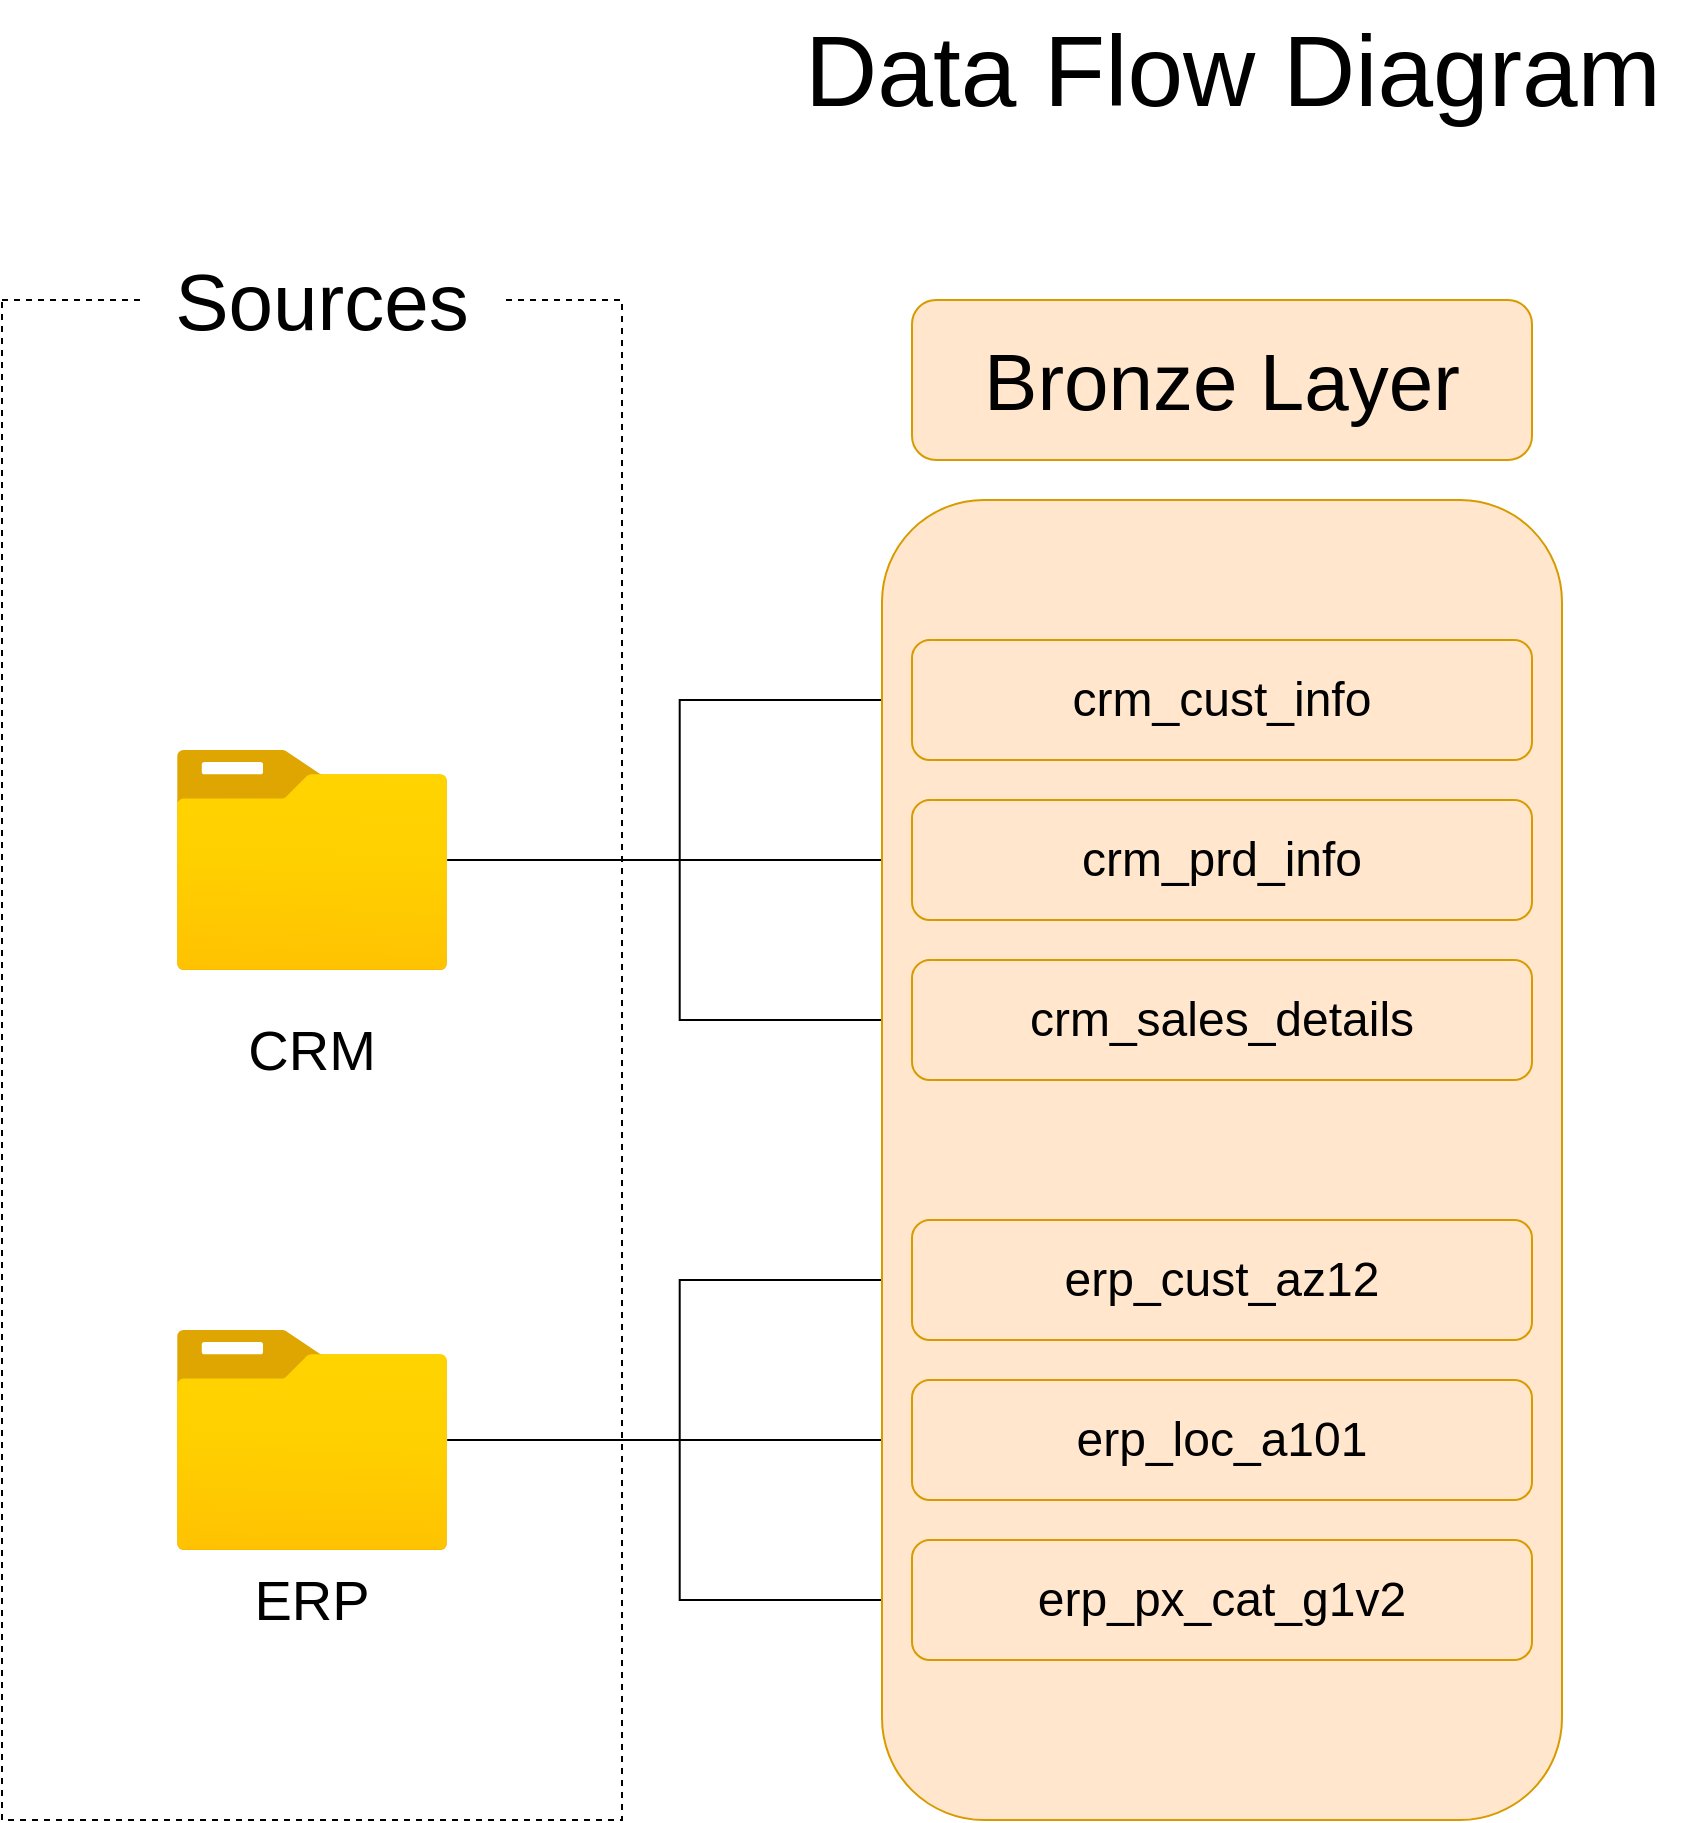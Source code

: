 <mxfile version="28.2.5">
  <diagram name="Page-1" id="s-YXNm4O8HRc2U2nFG0R">
    <mxGraphModel dx="1678" dy="989" grid="1" gridSize="10" guides="1" tooltips="1" connect="1" arrows="1" fold="1" page="1" pageScale="1" pageWidth="1920" pageHeight="1200" math="0" shadow="0">
      <root>
        <mxCell id="0" />
        <mxCell id="1" parent="0" />
        <mxCell id="mWO_9v37EQ_afqHenSyk-1" value="&lt;font style=&quot;font-size: 50px;&quot;&gt;Data Flow Diagram&lt;/font&gt;" style="text;html=1;align=center;verticalAlign=middle;resizable=0;points=[];autosize=1;strokeColor=none;fillColor=none;" vertex="1" parent="1">
          <mxGeometry x="740" y="110" width="450" height="70" as="geometry" />
        </mxCell>
        <mxCell id="mWO_9v37EQ_afqHenSyk-2" value="" style="rounded=0;whiteSpace=wrap;html=1;fillColor=none;dashed=1;" vertex="1" parent="1">
          <mxGeometry x="350" y="260" width="310" height="760" as="geometry" />
        </mxCell>
        <mxCell id="mWO_9v37EQ_afqHenSyk-4" value="&lt;font style=&quot;font-size: 40px;&quot;&gt;Sources&lt;/font&gt;" style="rounded=1;whiteSpace=wrap;html=1;strokeColor=none;" vertex="1" parent="1">
          <mxGeometry x="420" y="230" width="180" height="60" as="geometry" />
        </mxCell>
        <mxCell id="mWO_9v37EQ_afqHenSyk-21" style="edgeStyle=orthogonalEdgeStyle;rounded=0;orthogonalLoop=1;jettySize=auto;html=1;entryX=0;entryY=0.5;entryDx=0;entryDy=0;" edge="1" parent="1" source="mWO_9v37EQ_afqHenSyk-5" target="mWO_9v37EQ_afqHenSyk-12">
          <mxGeometry relative="1" as="geometry" />
        </mxCell>
        <mxCell id="mWO_9v37EQ_afqHenSyk-22" style="edgeStyle=orthogonalEdgeStyle;rounded=0;orthogonalLoop=1;jettySize=auto;html=1;entryX=0;entryY=0.5;entryDx=0;entryDy=0;" edge="1" parent="1" source="mWO_9v37EQ_afqHenSyk-5" target="mWO_9v37EQ_afqHenSyk-11">
          <mxGeometry relative="1" as="geometry" />
        </mxCell>
        <mxCell id="mWO_9v37EQ_afqHenSyk-23" style="edgeStyle=orthogonalEdgeStyle;rounded=0;orthogonalLoop=1;jettySize=auto;html=1;entryX=0;entryY=0.5;entryDx=0;entryDy=0;" edge="1" parent="1" source="mWO_9v37EQ_afqHenSyk-5" target="mWO_9v37EQ_afqHenSyk-13">
          <mxGeometry relative="1" as="geometry" />
        </mxCell>
        <mxCell id="mWO_9v37EQ_afqHenSyk-5" value="" style="image;aspect=fixed;html=1;points=[];align=center;fontSize=12;image=img/lib/azure2/general/Folder_Blank.svg;" vertex="1" parent="1">
          <mxGeometry x="437.23" y="485" width="135.54" height="110" as="geometry" />
        </mxCell>
        <mxCell id="mWO_9v37EQ_afqHenSyk-6" value="&lt;font style=&quot;font-size: 28px;&quot;&gt;CRM&lt;/font&gt;" style="text;html=1;align=center;verticalAlign=middle;whiteSpace=wrap;rounded=0;" vertex="1" parent="1">
          <mxGeometry x="475" y="620" width="60" height="30" as="geometry" />
        </mxCell>
        <mxCell id="mWO_9v37EQ_afqHenSyk-26" style="edgeStyle=orthogonalEdgeStyle;rounded=0;orthogonalLoop=1;jettySize=auto;html=1;entryX=0;entryY=0.5;entryDx=0;entryDy=0;" edge="1" parent="1" source="mWO_9v37EQ_afqHenSyk-7" target="mWO_9v37EQ_afqHenSyk-19">
          <mxGeometry relative="1" as="geometry" />
        </mxCell>
        <mxCell id="mWO_9v37EQ_afqHenSyk-27" style="edgeStyle=orthogonalEdgeStyle;rounded=0;orthogonalLoop=1;jettySize=auto;html=1;entryX=0;entryY=0.5;entryDx=0;entryDy=0;" edge="1" parent="1" source="mWO_9v37EQ_afqHenSyk-7" target="mWO_9v37EQ_afqHenSyk-18">
          <mxGeometry relative="1" as="geometry" />
        </mxCell>
        <mxCell id="mWO_9v37EQ_afqHenSyk-28" style="edgeStyle=orthogonalEdgeStyle;rounded=0;orthogonalLoop=1;jettySize=auto;html=1;entryX=0;entryY=0.5;entryDx=0;entryDy=0;" edge="1" parent="1" source="mWO_9v37EQ_afqHenSyk-7" target="mWO_9v37EQ_afqHenSyk-20">
          <mxGeometry relative="1" as="geometry" />
        </mxCell>
        <mxCell id="mWO_9v37EQ_afqHenSyk-7" value="" style="image;aspect=fixed;html=1;points=[];align=center;fontSize=12;image=img/lib/azure2/general/Folder_Blank.svg;" vertex="1" parent="1">
          <mxGeometry x="437.23" y="775" width="135.54" height="110" as="geometry" />
        </mxCell>
        <mxCell id="mWO_9v37EQ_afqHenSyk-8" value="&lt;font style=&quot;font-size: 28px;&quot;&gt;ERP&lt;/font&gt;" style="text;html=1;align=center;verticalAlign=middle;whiteSpace=wrap;rounded=0;" vertex="1" parent="1">
          <mxGeometry x="475" y="895" width="60" height="30" as="geometry" />
        </mxCell>
        <mxCell id="mWO_9v37EQ_afqHenSyk-9" value="" style="rounded=1;whiteSpace=wrap;html=1;fillColor=#ffe6cc;strokeColor=#d79b00;" vertex="1" parent="1">
          <mxGeometry x="790" y="360" width="340" height="660" as="geometry" />
        </mxCell>
        <mxCell id="mWO_9v37EQ_afqHenSyk-10" value="&lt;font style=&quot;font-size: 40px;&quot;&gt;Bronze Layer&lt;/font&gt;" style="rounded=1;whiteSpace=wrap;html=1;fillColor=#ffe6cc;strokeColor=#d79b00;" vertex="1" parent="1">
          <mxGeometry x="805" y="260" width="310" height="80" as="geometry" />
        </mxCell>
        <mxCell id="mWO_9v37EQ_afqHenSyk-11" value="&lt;font style=&quot;font-size: 24px;&quot;&gt;crm_cust_info&lt;/font&gt;" style="rounded=1;whiteSpace=wrap;html=1;fillColor=#ffe6cc;strokeColor=#d79b00;" vertex="1" parent="1">
          <mxGeometry x="805" y="430" width="310" height="60" as="geometry" />
        </mxCell>
        <mxCell id="mWO_9v37EQ_afqHenSyk-12" value="&lt;font style=&quot;font-size: 24px;&quot;&gt;crm_prd_info&lt;/font&gt;" style="rounded=1;whiteSpace=wrap;html=1;fillColor=#ffe6cc;strokeColor=#d79b00;" vertex="1" parent="1">
          <mxGeometry x="805" y="510" width="310" height="60" as="geometry" />
        </mxCell>
        <mxCell id="mWO_9v37EQ_afqHenSyk-13" value="&lt;font style=&quot;font-size: 24px;&quot;&gt;crm_sales_details&lt;/font&gt;" style="rounded=1;whiteSpace=wrap;html=1;fillColor=#ffe6cc;strokeColor=#d79b00;" vertex="1" parent="1">
          <mxGeometry x="805" y="590" width="310" height="60" as="geometry" />
        </mxCell>
        <mxCell id="mWO_9v37EQ_afqHenSyk-18" value="&lt;font style=&quot;font-size: 24px;&quot;&gt;erp_cust_az12&lt;/font&gt;" style="rounded=1;whiteSpace=wrap;html=1;fillColor=#ffe6cc;strokeColor=#d79b00;" vertex="1" parent="1">
          <mxGeometry x="805" y="720" width="310" height="60" as="geometry" />
        </mxCell>
        <mxCell id="mWO_9v37EQ_afqHenSyk-19" value="&lt;font style=&quot;font-size: 24px;&quot;&gt;erp_loc_a101&lt;/font&gt;" style="rounded=1;whiteSpace=wrap;html=1;fillColor=#ffe6cc;strokeColor=#d79b00;" vertex="1" parent="1">
          <mxGeometry x="805" y="800" width="310" height="60" as="geometry" />
        </mxCell>
        <mxCell id="mWO_9v37EQ_afqHenSyk-20" value="&lt;font style=&quot;font-size: 24px;&quot;&gt;erp_px_cat_g1v2&lt;/font&gt;" style="rounded=1;whiteSpace=wrap;html=1;fillColor=#ffe6cc;strokeColor=#d79b00;" vertex="1" parent="1">
          <mxGeometry x="805" y="880" width="310" height="60" as="geometry" />
        </mxCell>
      </root>
    </mxGraphModel>
  </diagram>
</mxfile>
